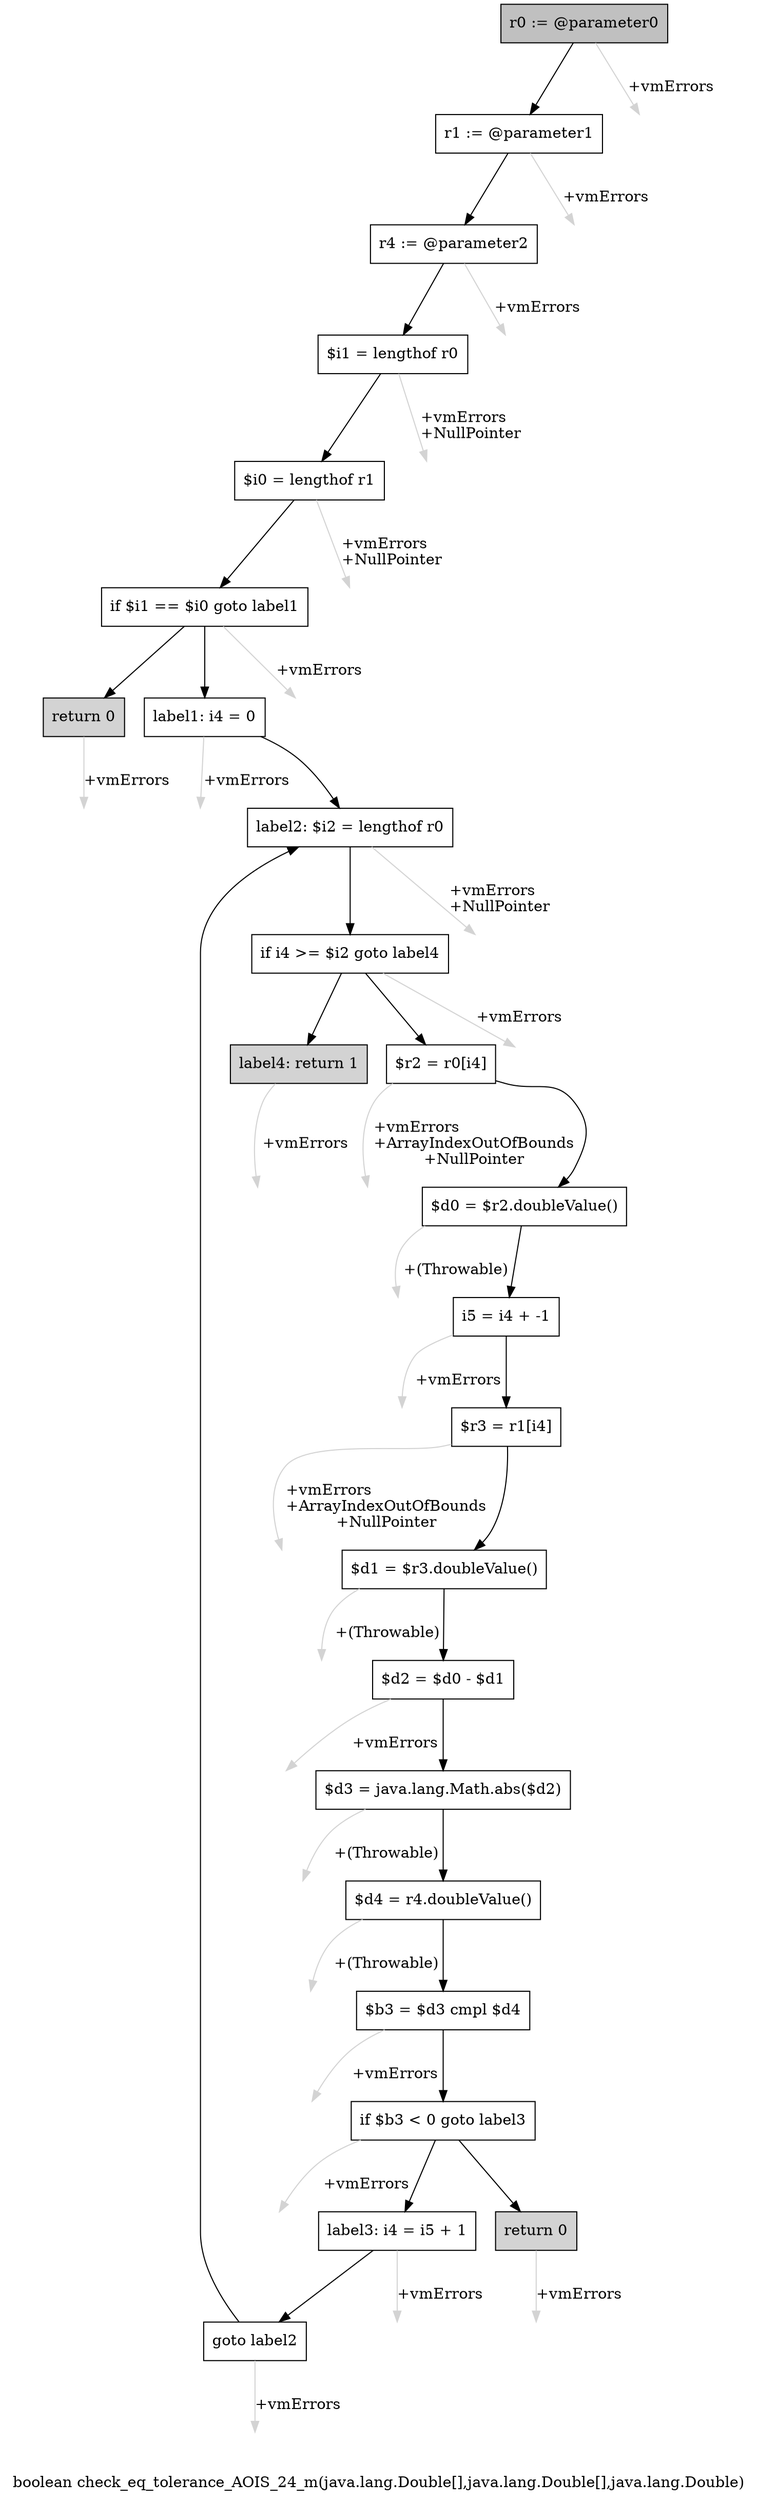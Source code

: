 digraph "boolean check_eq_tolerance_AOIS_24_m(java.lang.Double[],java.lang.Double[],java.lang.Double)" {
    label="boolean check_eq_tolerance_AOIS_24_m(java.lang.Double[],java.lang.Double[],java.lang.Double)";
    node [shape=box];
    "0" [style=filled,fillcolor=gray,label="r0 := @parameter0",];
    "1" [label="r1 := @parameter1",];
    "0"->"1" [color=black,];
    "24" [style=invis,label="Esc",];
    "0"->"24" [color=lightgray,label="\l+vmErrors",];
    "2" [label="r4 := @parameter2",];
    "1"->"2" [color=black,];
    "25" [style=invis,label="Esc",];
    "1"->"25" [color=lightgray,label="\l+vmErrors",];
    "3" [label="$i1 = lengthof r0",];
    "2"->"3" [color=black,];
    "26" [style=invis,label="Esc",];
    "2"->"26" [color=lightgray,label="\l+vmErrors",];
    "4" [label="$i0 = lengthof r1",];
    "3"->"4" [color=black,];
    "27" [style=invis,label="Esc",];
    "3"->"27" [color=lightgray,label="\l+vmErrors\l+NullPointer",];
    "5" [label="if $i1 == $i0 goto label1",];
    "4"->"5" [color=black,];
    "28" [style=invis,label="Esc",];
    "4"->"28" [color=lightgray,label="\l+vmErrors\l+NullPointer",];
    "6" [style=filled,fillcolor=lightgray,label="return 0",];
    "5"->"6" [color=black,];
    "7" [label="label1: i4 = 0",];
    "5"->"7" [color=black,];
    "29" [style=invis,label="Esc",];
    "5"->"29" [color=lightgray,label="\l+vmErrors",];
    "30" [style=invis,label="Esc",];
    "6"->"30" [color=lightgray,label="\l+vmErrors",];
    "8" [label="label2: $i2 = lengthof r0",];
    "7"->"8" [color=black,];
    "31" [style=invis,label="Esc",];
    "7"->"31" [color=lightgray,label="\l+vmErrors",];
    "9" [label="if i4 >= $i2 goto label4",];
    "8"->"9" [color=black,];
    "32" [style=invis,label="Esc",];
    "8"->"32" [color=lightgray,label="\l+vmErrors\l+NullPointer",];
    "10" [label="$r2 = r0[i4]",];
    "9"->"10" [color=black,];
    "23" [style=filled,fillcolor=lightgray,label="label4: return 1",];
    "9"->"23" [color=black,];
    "33" [style=invis,label="Esc",];
    "9"->"33" [color=lightgray,label="\l+vmErrors",];
    "11" [label="$d0 = $r2.doubleValue()",];
    "10"->"11" [color=black,];
    "34" [style=invis,label="Esc",];
    "10"->"34" [color=lightgray,label="\l+vmErrors\l+ArrayIndexOutOfBounds\l+NullPointer",];
    "12" [label="i5 = i4 + -1",];
    "11"->"12" [color=black,];
    "35" [style=invis,label="Esc",];
    "11"->"35" [color=lightgray,label="\l+(Throwable)",];
    "13" [label="$r3 = r1[i4]",];
    "12"->"13" [color=black,];
    "36" [style=invis,label="Esc",];
    "12"->"36" [color=lightgray,label="\l+vmErrors",];
    "14" [label="$d1 = $r3.doubleValue()",];
    "13"->"14" [color=black,];
    "37" [style=invis,label="Esc",];
    "13"->"37" [color=lightgray,label="\l+vmErrors\l+ArrayIndexOutOfBounds\l+NullPointer",];
    "15" [label="$d2 = $d0 - $d1",];
    "14"->"15" [color=black,];
    "38" [style=invis,label="Esc",];
    "14"->"38" [color=lightgray,label="\l+(Throwable)",];
    "16" [label="$d3 = java.lang.Math.abs($d2)",];
    "15"->"16" [color=black,];
    "39" [style=invis,label="Esc",];
    "15"->"39" [color=lightgray,label="\l+vmErrors",];
    "17" [label="$d4 = r4.doubleValue()",];
    "16"->"17" [color=black,];
    "40" [style=invis,label="Esc",];
    "16"->"40" [color=lightgray,label="\l+(Throwable)",];
    "18" [label="$b3 = $d3 cmpl $d4",];
    "17"->"18" [color=black,];
    "41" [style=invis,label="Esc",];
    "17"->"41" [color=lightgray,label="\l+(Throwable)",];
    "19" [label="if $b3 < 0 goto label3",];
    "18"->"19" [color=black,];
    "42" [style=invis,label="Esc",];
    "18"->"42" [color=lightgray,label="\l+vmErrors",];
    "20" [style=filled,fillcolor=lightgray,label="return 0",];
    "19"->"20" [color=black,];
    "21" [label="label3: i4 = i5 + 1",];
    "19"->"21" [color=black,];
    "43" [style=invis,label="Esc",];
    "19"->"43" [color=lightgray,label="\l+vmErrors",];
    "44" [style=invis,label="Esc",];
    "20"->"44" [color=lightgray,label="\l+vmErrors",];
    "22" [label="goto label2",];
    "21"->"22" [color=black,];
    "45" [style=invis,label="Esc",];
    "21"->"45" [color=lightgray,label="\l+vmErrors",];
    "22"->"8" [color=black,];
    "46" [style=invis,label="Esc",];
    "22"->"46" [color=lightgray,label="\l+vmErrors",];
    "47" [style=invis,label="Esc",];
    "23"->"47" [color=lightgray,label="\l+vmErrors",];
}
